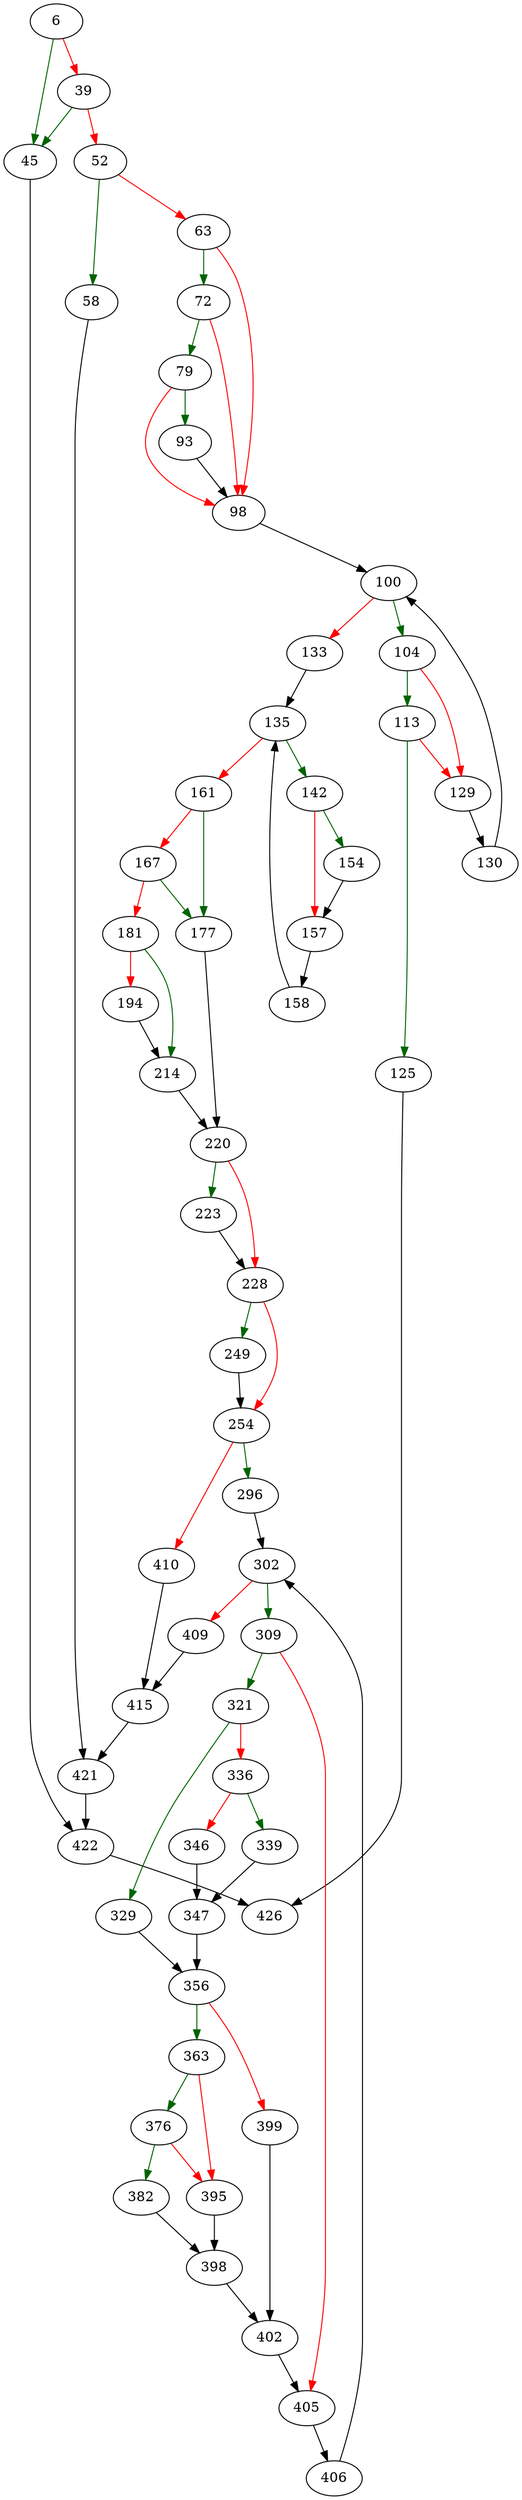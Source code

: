 strict digraph "codeEqualityTerm" {
	// Node definitions.
	6 [entry=true];
	45;
	39;
	52;
	422;
	58;
	63;
	421;
	72;
	98;
	79;
	93;
	100;
	104;
	133;
	113;
	129;
	125;
	426;
	130;
	135;
	142;
	161;
	154;
	157;
	158;
	177;
	167;
	181;
	220;
	214;
	194;
	223;
	228;
	249;
	254;
	296;
	410;
	302;
	309;
	409;
	321;
	405;
	329;
	336;
	356;
	339;
	346;
	347;
	363;
	399;
	376;
	395;
	382;
	398;
	402;
	406;
	415;

	// Edge definitions.
	6 -> 45 [
		color=darkgreen
		cond=true
	];
	6 -> 39 [
		color=red
		cond=false
	];
	45 -> 422;
	39 -> 45 [
		color=darkgreen
		cond=true
	];
	39 -> 52 [
		color=red
		cond=false
	];
	52 -> 58 [
		color=darkgreen
		cond=true
	];
	52 -> 63 [
		color=red
		cond=false
	];
	422 -> 426;
	58 -> 421;
	63 -> 72 [
		color=darkgreen
		cond=true
	];
	63 -> 98 [
		color=red
		cond=false
	];
	421 -> 422;
	72 -> 98 [
		color=red
		cond=false
	];
	72 -> 79 [
		color=darkgreen
		cond=true
	];
	98 -> 100;
	79 -> 98 [
		color=red
		cond=false
	];
	79 -> 93 [
		color=darkgreen
		cond=true
	];
	93 -> 98;
	100 -> 104 [
		color=darkgreen
		cond=true
	];
	100 -> 133 [
		color=red
		cond=false
	];
	104 -> 113 [
		color=darkgreen
		cond=true
	];
	104 -> 129 [
		color=red
		cond=false
	];
	133 -> 135;
	113 -> 129 [
		color=red
		cond=false
	];
	113 -> 125 [
		color=darkgreen
		cond=true
	];
	129 -> 130;
	125 -> 426;
	130 -> 100;
	135 -> 142 [
		color=darkgreen
		cond=true
	];
	135 -> 161 [
		color=red
		cond=false
	];
	142 -> 154 [
		color=darkgreen
		cond=true
	];
	142 -> 157 [
		color=red
		cond=false
	];
	161 -> 177 [
		color=darkgreen
		cond=true
	];
	161 -> 167 [
		color=red
		cond=false
	];
	154 -> 157;
	157 -> 158;
	158 -> 135;
	177 -> 220;
	167 -> 177 [
		color=darkgreen
		cond=true
	];
	167 -> 181 [
		color=red
		cond=false
	];
	181 -> 214 [
		color=darkgreen
		cond=true
	];
	181 -> 194 [
		color=red
		cond=false
	];
	220 -> 223 [
		color=darkgreen
		cond=true
	];
	220 -> 228 [
		color=red
		cond=false
	];
	214 -> 220;
	194 -> 214;
	223 -> 228;
	228 -> 249 [
		color=darkgreen
		cond=true
	];
	228 -> 254 [
		color=red
		cond=false
	];
	249 -> 254;
	254 -> 296 [
		color=darkgreen
		cond=true
	];
	254 -> 410 [
		color=red
		cond=false
	];
	296 -> 302;
	410 -> 415;
	302 -> 309 [
		color=darkgreen
		cond=true
	];
	302 -> 409 [
		color=red
		cond=false
	];
	309 -> 321 [
		color=darkgreen
		cond=true
	];
	309 -> 405 [
		color=red
		cond=false
	];
	409 -> 415;
	321 -> 329 [
		color=darkgreen
		cond=true
	];
	321 -> 336 [
		color=red
		cond=false
	];
	405 -> 406;
	329 -> 356;
	336 -> 339 [
		color=darkgreen
		cond=true
	];
	336 -> 346 [
		color=red
		cond=false
	];
	356 -> 363 [
		color=darkgreen
		cond=true
	];
	356 -> 399 [
		color=red
		cond=false
	];
	339 -> 347;
	346 -> 347;
	347 -> 356;
	363 -> 376 [
		color=darkgreen
		cond=true
	];
	363 -> 395 [
		color=red
		cond=false
	];
	399 -> 402;
	376 -> 395 [
		color=red
		cond=false
	];
	376 -> 382 [
		color=darkgreen
		cond=true
	];
	395 -> 398;
	382 -> 398;
	398 -> 402;
	402 -> 405;
	406 -> 302;
	415 -> 421;
}
